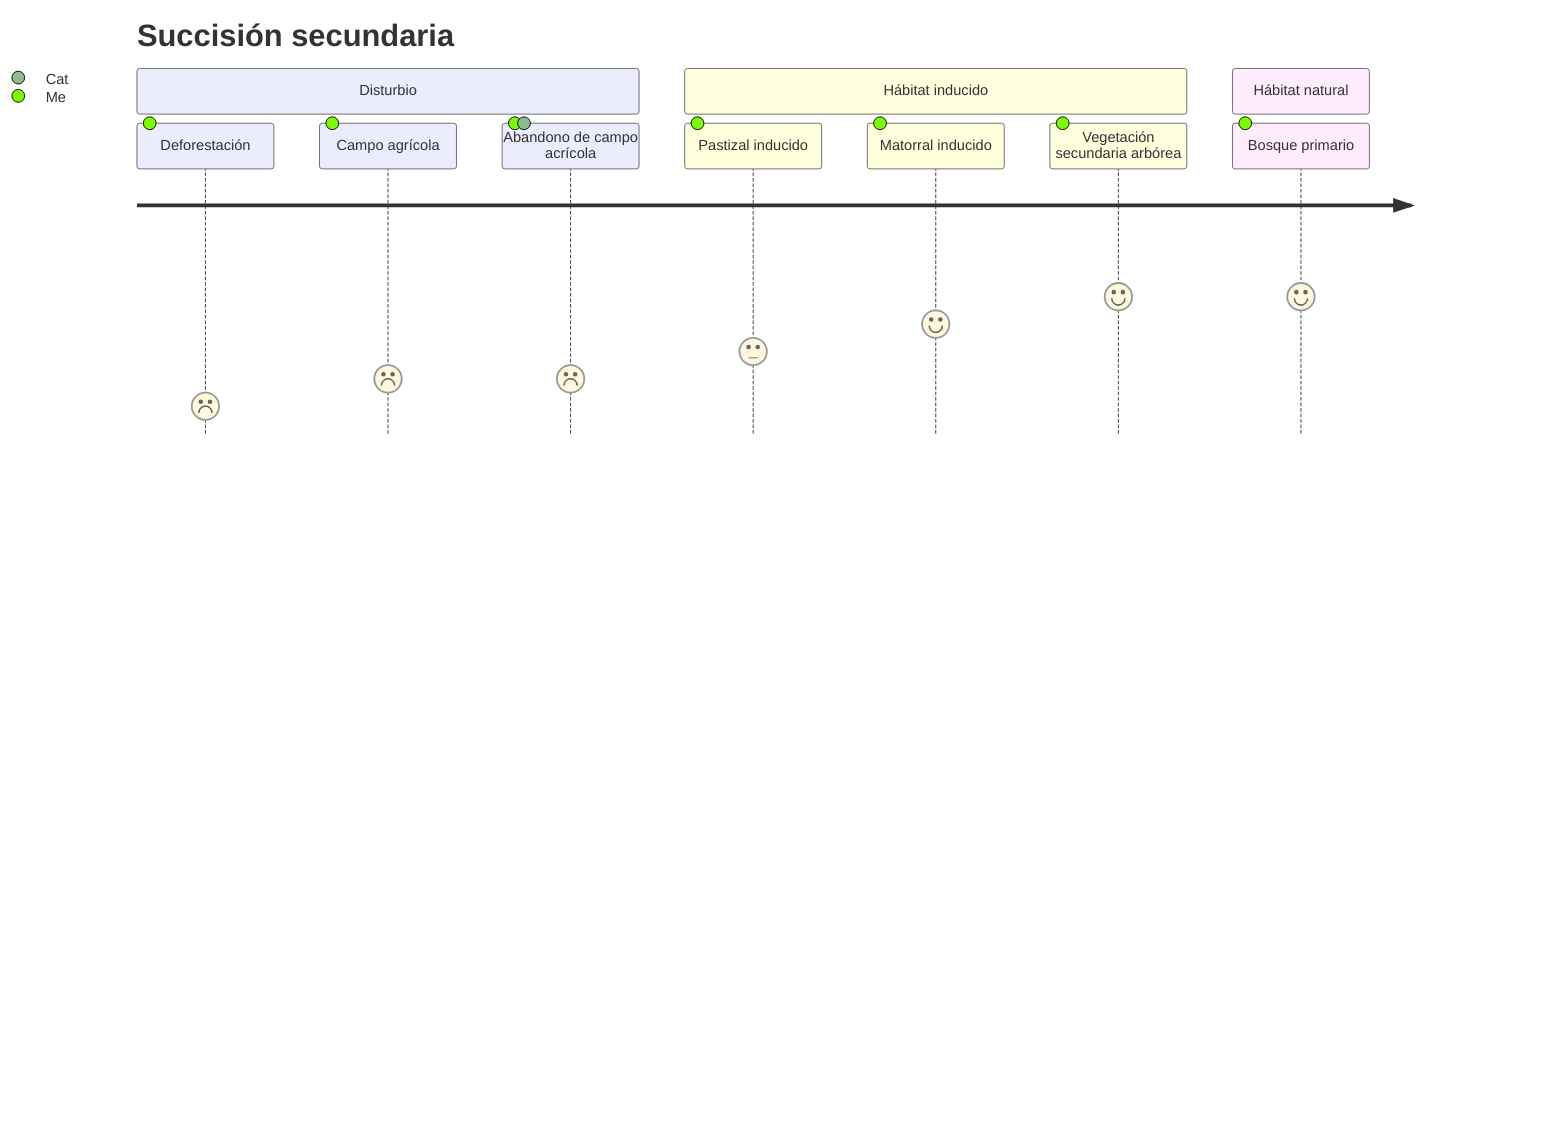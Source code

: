 journey
    title Succisión secundaria
    section Disturbio
      Deforestación: 1: Me
      Campo agrícola: 2: Me
      Abandono de campo acrícola: 2: Me, Cat
    section Hábitat inducido
      Pastizal inducido: 3: Me
      Matorral inducido: 4: Me
      Vegetación secundaria arbórea: 5: Me
    section Hábitat natural
      Bosque primario: 5: Me